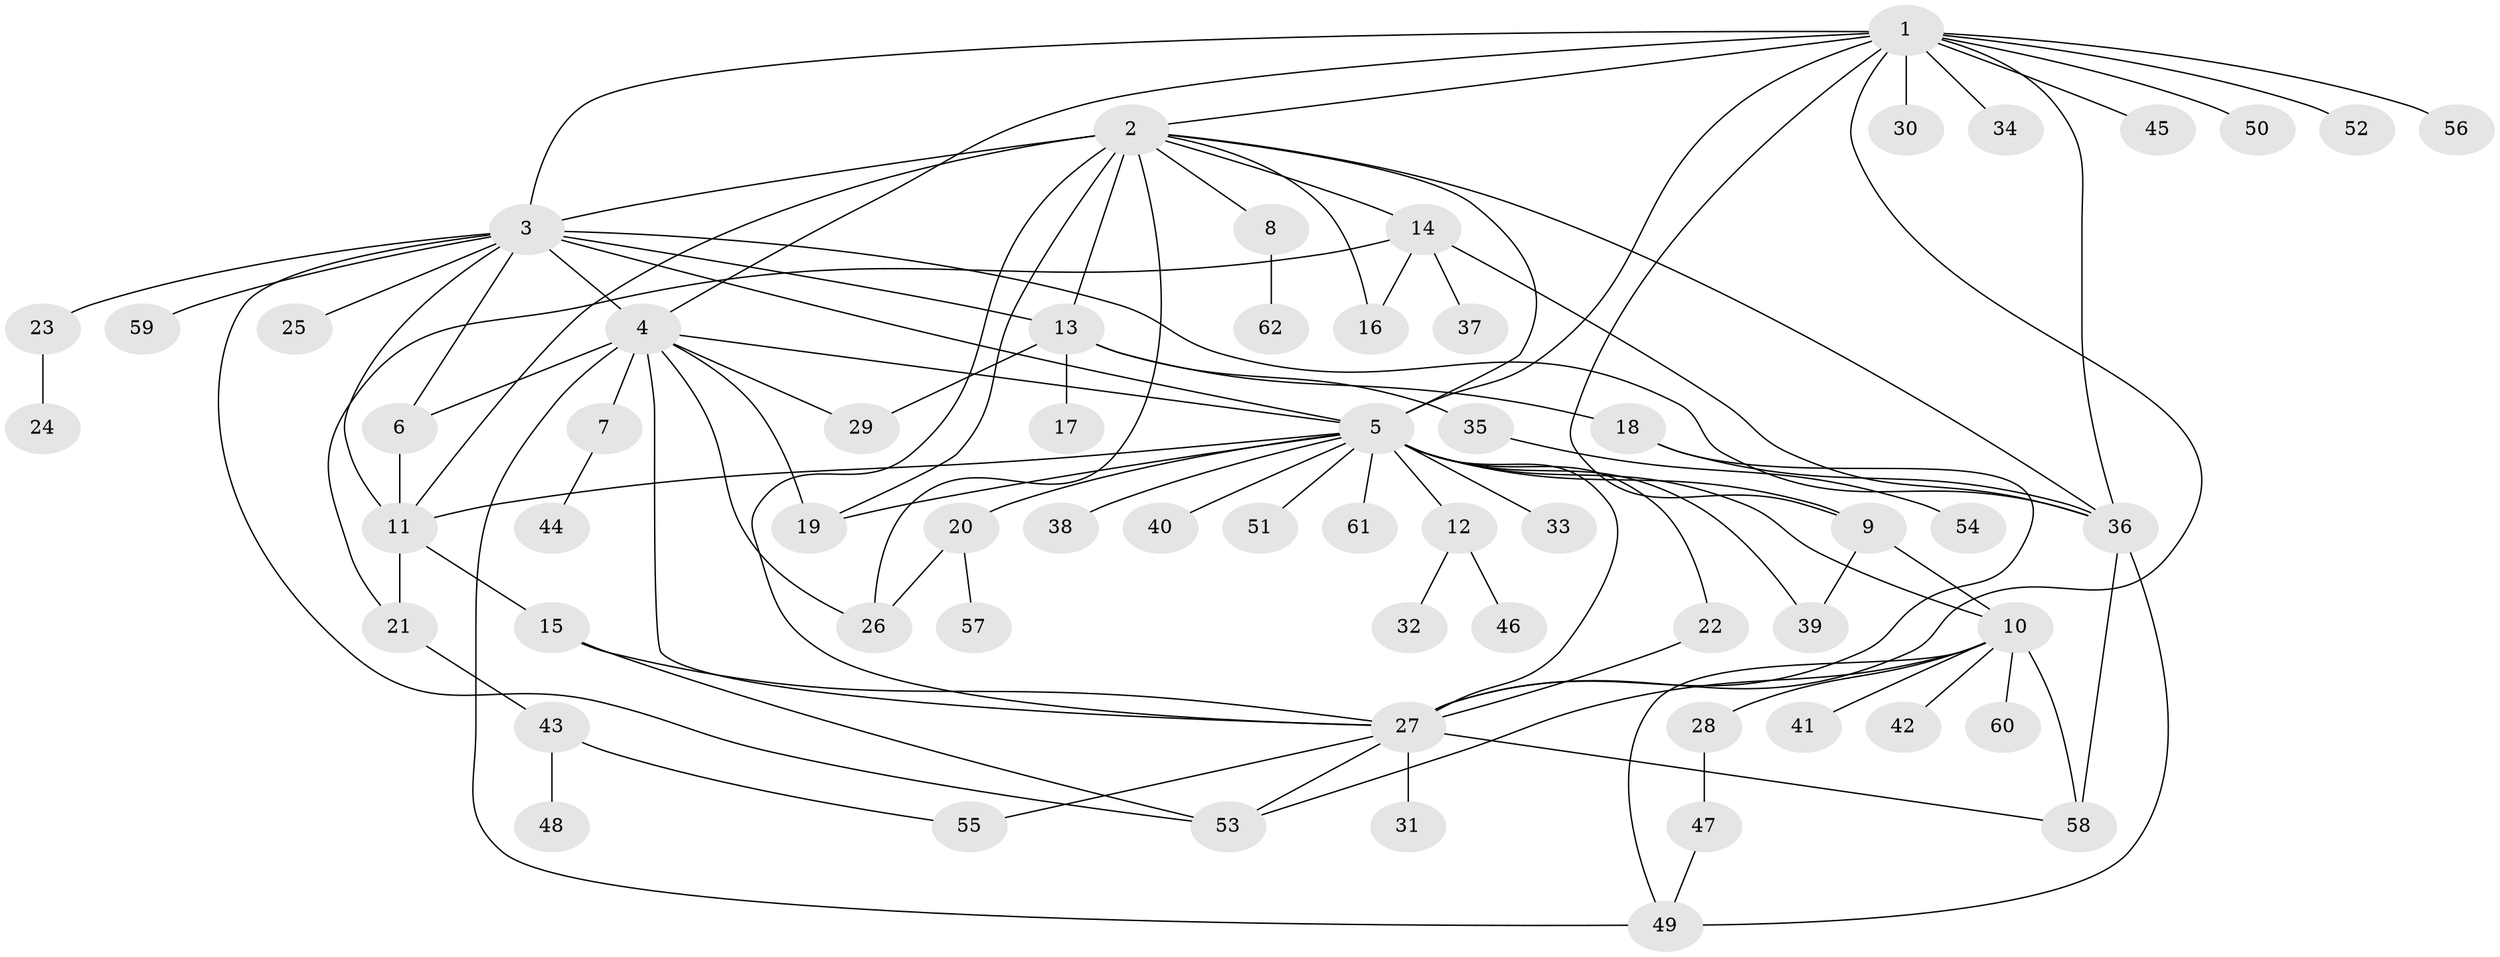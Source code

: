 // original degree distribution, {13: 0.011494252873563218, 12: 0.022988505747126436, 14: 0.011494252873563218, 11: 0.011494252873563218, 20: 0.011494252873563218, 4: 0.05747126436781609, 3: 0.12643678160919541, 2: 0.21839080459770116, 10: 0.011494252873563218, 8: 0.022988505747126436, 5: 0.034482758620689655, 1: 0.4482758620689655, 7: 0.011494252873563218}
// Generated by graph-tools (version 1.1) at 2025/50/03/04/25 22:50:45]
// undirected, 62 vertices, 100 edges
graph export_dot {
  node [color=gray90,style=filled];
  1;
  2;
  3;
  4;
  5;
  6;
  7;
  8;
  9;
  10;
  11;
  12;
  13;
  14;
  15;
  16;
  17;
  18;
  19;
  20;
  21;
  22;
  23;
  24;
  25;
  26;
  27;
  28;
  29;
  30;
  31;
  32;
  33;
  34;
  35;
  36;
  37;
  38;
  39;
  40;
  41;
  42;
  43;
  44;
  45;
  46;
  47;
  48;
  49;
  50;
  51;
  52;
  53;
  54;
  55;
  56;
  57;
  58;
  59;
  60;
  61;
  62;
  1 -- 2 [weight=1.0];
  1 -- 3 [weight=1.0];
  1 -- 4 [weight=1.0];
  1 -- 5 [weight=1.0];
  1 -- 9 [weight=1.0];
  1 -- 27 [weight=1.0];
  1 -- 30 [weight=1.0];
  1 -- 34 [weight=1.0];
  1 -- 36 [weight=1.0];
  1 -- 45 [weight=1.0];
  1 -- 50 [weight=1.0];
  1 -- 52 [weight=1.0];
  1 -- 56 [weight=1.0];
  2 -- 3 [weight=2.0];
  2 -- 5 [weight=2.0];
  2 -- 8 [weight=1.0];
  2 -- 11 [weight=1.0];
  2 -- 13 [weight=2.0];
  2 -- 14 [weight=1.0];
  2 -- 16 [weight=1.0];
  2 -- 19 [weight=2.0];
  2 -- 26 [weight=1.0];
  2 -- 27 [weight=1.0];
  2 -- 36 [weight=1.0];
  3 -- 4 [weight=1.0];
  3 -- 5 [weight=1.0];
  3 -- 6 [weight=1.0];
  3 -- 11 [weight=1.0];
  3 -- 13 [weight=1.0];
  3 -- 23 [weight=1.0];
  3 -- 25 [weight=1.0];
  3 -- 36 [weight=1.0];
  3 -- 53 [weight=1.0];
  3 -- 59 [weight=1.0];
  4 -- 5 [weight=1.0];
  4 -- 6 [weight=1.0];
  4 -- 7 [weight=1.0];
  4 -- 19 [weight=1.0];
  4 -- 26 [weight=1.0];
  4 -- 27 [weight=1.0];
  4 -- 29 [weight=1.0];
  4 -- 49 [weight=1.0];
  5 -- 9 [weight=1.0];
  5 -- 10 [weight=1.0];
  5 -- 11 [weight=1.0];
  5 -- 12 [weight=1.0];
  5 -- 19 [weight=1.0];
  5 -- 20 [weight=1.0];
  5 -- 22 [weight=1.0];
  5 -- 27 [weight=1.0];
  5 -- 33 [weight=1.0];
  5 -- 38 [weight=1.0];
  5 -- 39 [weight=1.0];
  5 -- 40 [weight=1.0];
  5 -- 51 [weight=1.0];
  5 -- 61 [weight=1.0];
  6 -- 11 [weight=2.0];
  7 -- 44 [weight=1.0];
  8 -- 62 [weight=1.0];
  9 -- 10 [weight=1.0];
  9 -- 39 [weight=1.0];
  10 -- 28 [weight=1.0];
  10 -- 41 [weight=1.0];
  10 -- 42 [weight=1.0];
  10 -- 49 [weight=1.0];
  10 -- 53 [weight=1.0];
  10 -- 58 [weight=1.0];
  10 -- 60 [weight=1.0];
  11 -- 15 [weight=1.0];
  11 -- 21 [weight=1.0];
  12 -- 32 [weight=1.0];
  12 -- 46 [weight=1.0];
  13 -- 17 [weight=1.0];
  13 -- 18 [weight=1.0];
  13 -- 29 [weight=1.0];
  13 -- 35 [weight=1.0];
  14 -- 16 [weight=1.0];
  14 -- 21 [weight=1.0];
  14 -- 36 [weight=1.0];
  14 -- 37 [weight=1.0];
  15 -- 27 [weight=1.0];
  15 -- 53 [weight=1.0];
  18 -- 27 [weight=1.0];
  18 -- 36 [weight=1.0];
  20 -- 26 [weight=1.0];
  20 -- 57 [weight=1.0];
  21 -- 43 [weight=1.0];
  22 -- 27 [weight=1.0];
  23 -- 24 [weight=1.0];
  27 -- 31 [weight=1.0];
  27 -- 53 [weight=1.0];
  27 -- 55 [weight=1.0];
  27 -- 58 [weight=1.0];
  28 -- 47 [weight=1.0];
  35 -- 54 [weight=1.0];
  36 -- 49 [weight=1.0];
  36 -- 58 [weight=1.0];
  43 -- 48 [weight=1.0];
  43 -- 55 [weight=1.0];
  47 -- 49 [weight=1.0];
}
